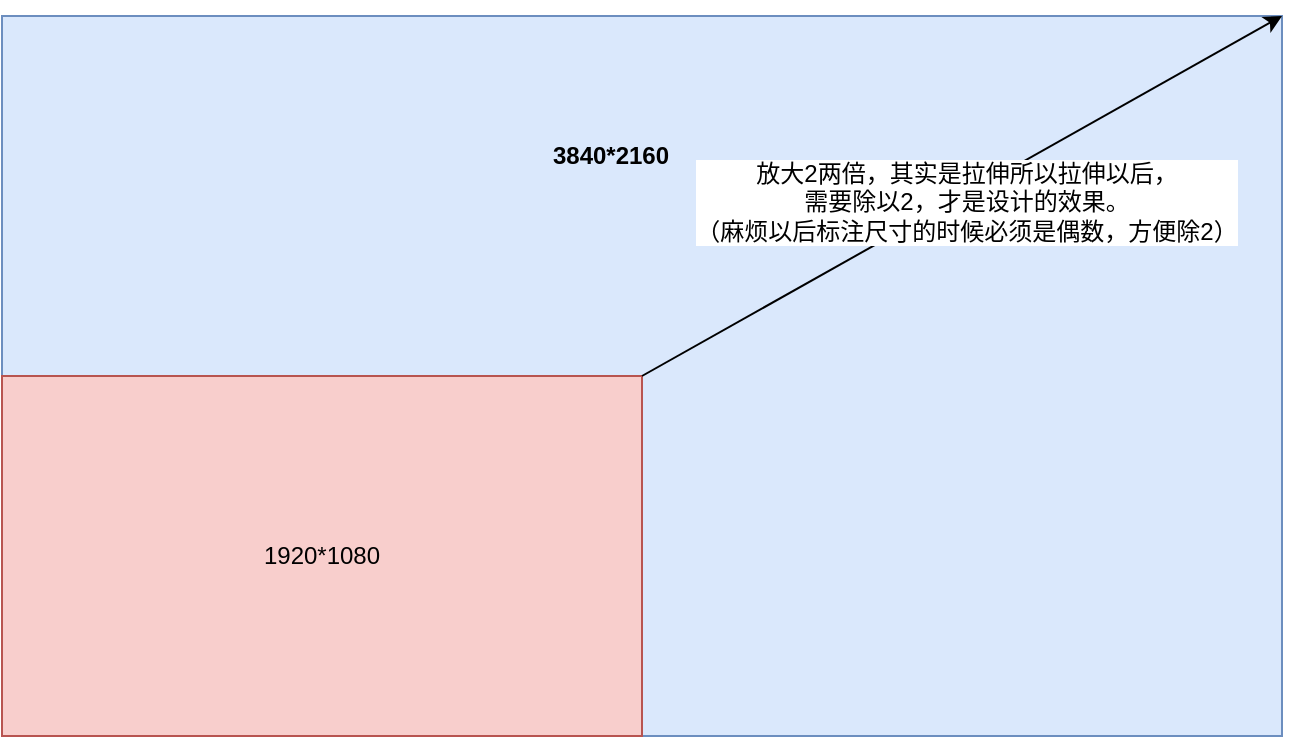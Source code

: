 <mxfile version="21.7.2" type="github">
  <diagram name="第 1 页" id="scjwsPsZjdd7dYqPYWkl">
    <mxGraphModel dx="1235" dy="638" grid="1" gridSize="10" guides="1" tooltips="1" connect="1" arrows="1" fold="1" page="1" pageScale="1" pageWidth="1169" pageHeight="827" math="0" shadow="0">
      <root>
        <mxCell id="0" />
        <mxCell id="1" parent="0" />
        <mxCell id="B33xodl8sTcFg_PJkEE8-1" value="" style="whiteSpace=wrap;html=1;fillOpacity=100;imageWidth=640;imageHeight=360;fillColor=#dae8fc;strokeColor=#6c8ebf;" vertex="1" parent="1">
          <mxGeometry x="160" y="30" width="640" height="360" as="geometry" />
        </mxCell>
        <mxCell id="B33xodl8sTcFg_PJkEE8-2" value="1920*1080" style="rounded=0;whiteSpace=wrap;html=1;strokeColor=#b85450;fontFamily=Helvetica;fontSize=12;fillColor=#f8cecc;" vertex="1" parent="1">
          <mxGeometry x="160" y="210" width="320" height="180" as="geometry" />
        </mxCell>
        <mxCell id="B33xodl8sTcFg_PJkEE8-3" value="3840*2160" style="text;strokeColor=none;fillColor=none;html=1;fontSize=12;fontStyle=1;verticalAlign=middle;align=center;fontFamily=Helvetica;fontColor=default;" vertex="1" parent="1">
          <mxGeometry x="414" y="80" width="100" height="40" as="geometry" />
        </mxCell>
        <mxCell id="B33xodl8sTcFg_PJkEE8-5" value="" style="endArrow=classic;html=1;rounded=0;fontFamily=Helvetica;fontSize=12;fontColor=default;entryX=1;entryY=0;entryDx=0;entryDy=0;" edge="1" parent="1" source="B33xodl8sTcFg_PJkEE8-2" target="B33xodl8sTcFg_PJkEE8-1">
          <mxGeometry width="50" height="50" relative="1" as="geometry">
            <mxPoint x="460" y="270" as="sourcePoint" />
            <mxPoint x="510" y="220" as="targetPoint" />
          </mxGeometry>
        </mxCell>
        <mxCell id="B33xodl8sTcFg_PJkEE8-6" value="放大2两倍，其实是拉伸所以拉伸以后，&lt;br&gt;需要除以2，才是设计的效果。&lt;br&gt;（麻烦以后标注尺寸的时候必须是偶数，方便除2）" style="edgeLabel;html=1;align=center;verticalAlign=middle;resizable=0;points=[];fontSize=12;fontFamily=Helvetica;fontColor=default;" vertex="1" connectable="0" parent="B33xodl8sTcFg_PJkEE8-5">
          <mxGeometry x="0.0" y="-3" relative="1" as="geometry">
            <mxPoint as="offset" />
          </mxGeometry>
        </mxCell>
      </root>
    </mxGraphModel>
  </diagram>
</mxfile>
